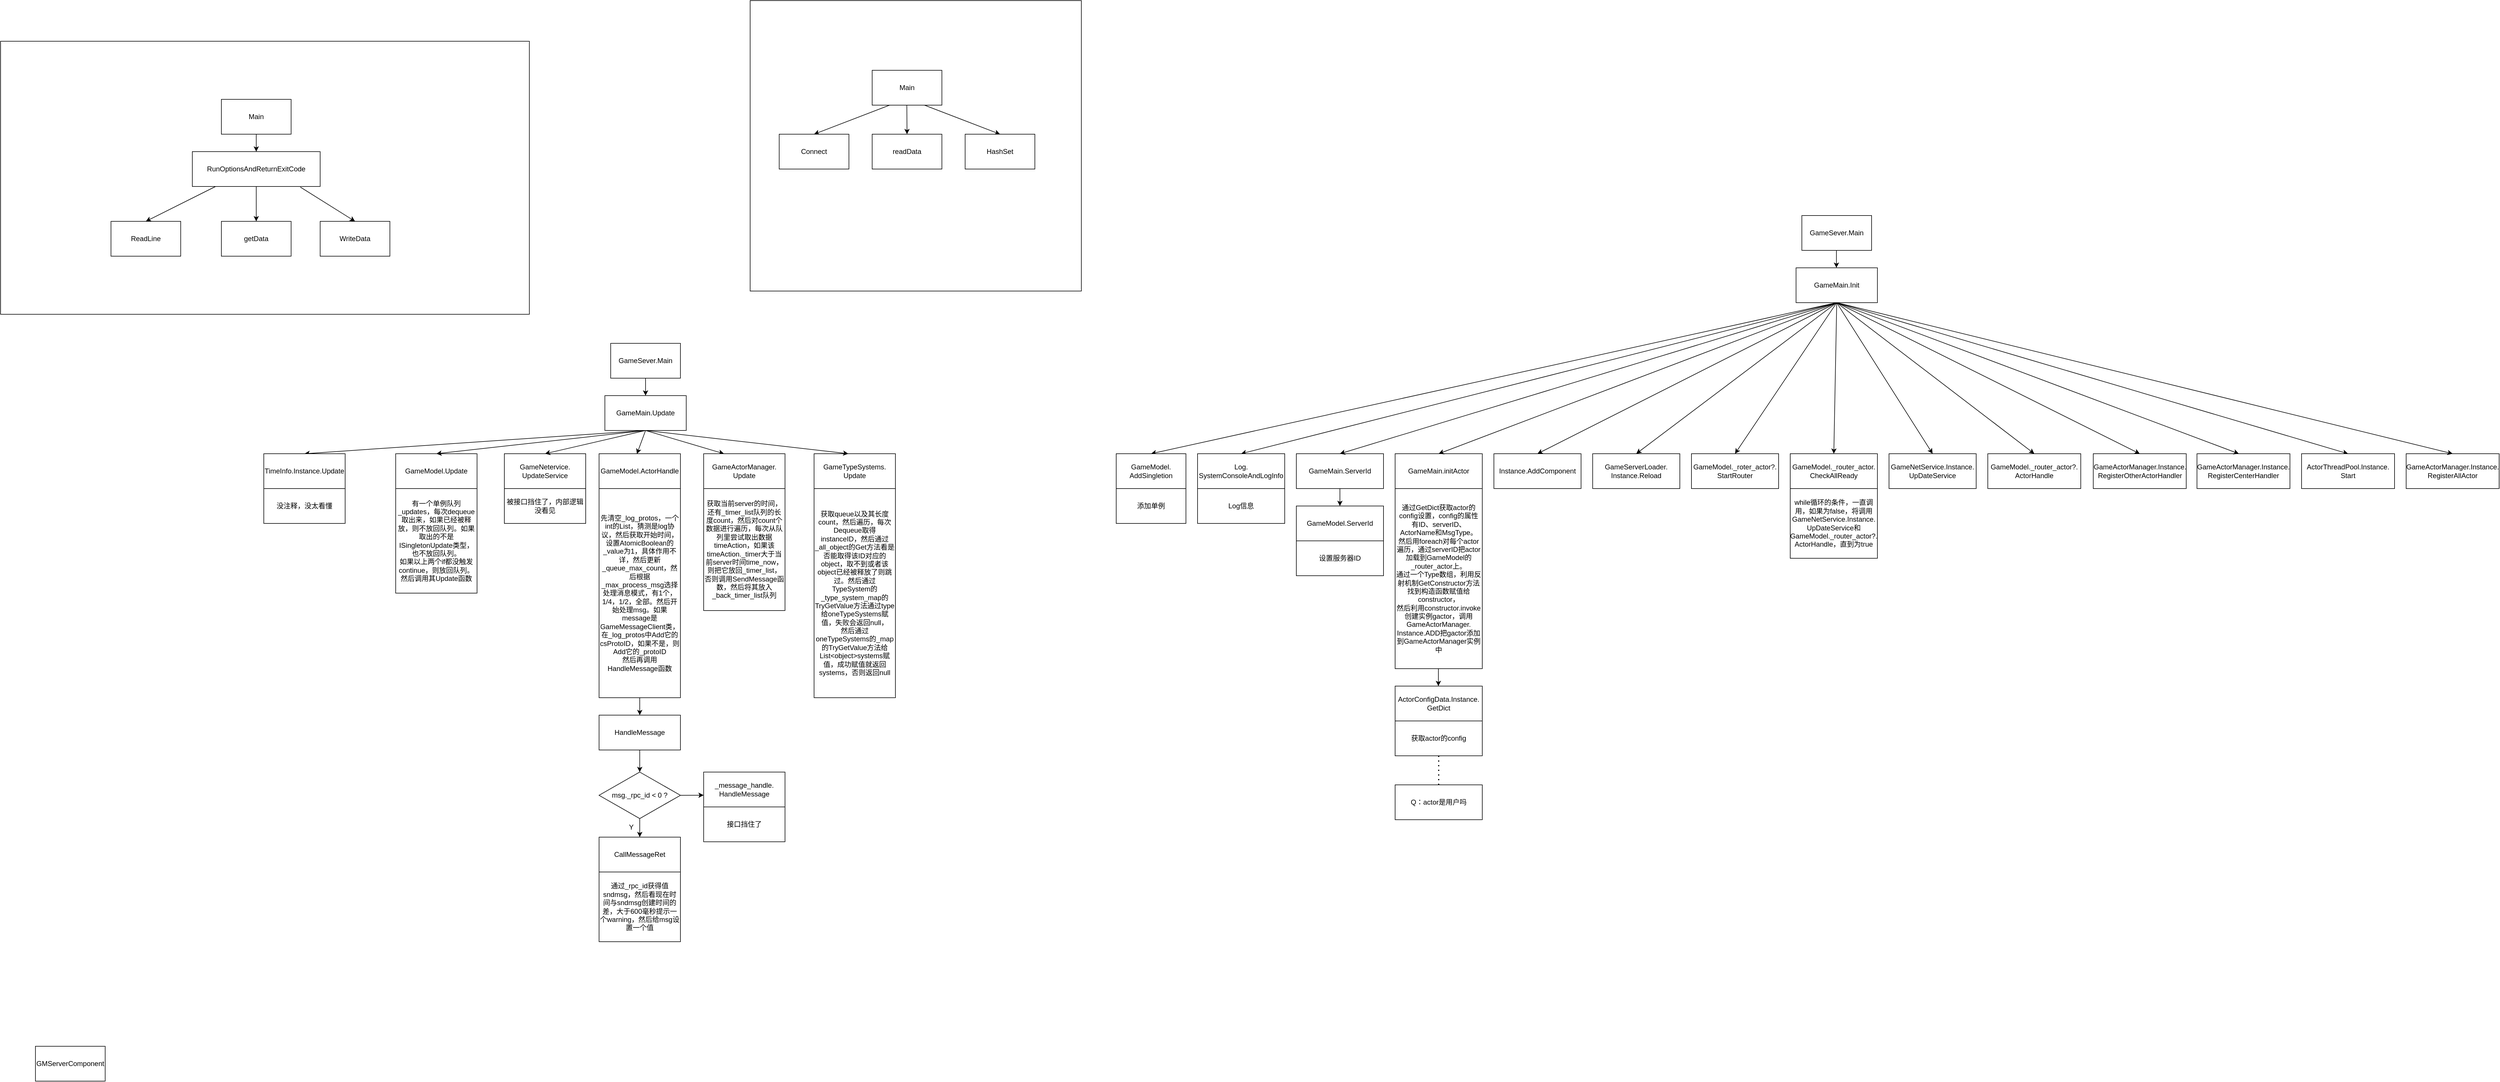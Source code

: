 <mxfile version="21.4.0" type="github">
  <diagram name="第 1 页" id="AkPrUvhRBGIo_sODVcCK">
    <mxGraphModel dx="2067" dy="1951" grid="1" gridSize="10" guides="1" tooltips="1" connect="1" arrows="1" fold="1" page="1" pageScale="1" pageWidth="827" pageHeight="1169" math="0" shadow="0">
      <root>
        <mxCell id="0" />
        <mxCell id="1" parent="0" />
        <mxCell id="agxNZYJJnrSQmRL50gCt-22" value="" style="rounded=0;whiteSpace=wrap;html=1;" parent="1" vertex="1">
          <mxGeometry x="1250" y="-90" width="570" height="500" as="geometry" />
        </mxCell>
        <mxCell id="agxNZYJJnrSQmRL50gCt-10" value="" style="rounded=0;whiteSpace=wrap;html=1;" parent="1" vertex="1">
          <mxGeometry x="-40" y="-20" width="910" height="470" as="geometry" />
        </mxCell>
        <mxCell id="agxNZYJJnrSQmRL50gCt-1" value="Main" style="rounded=0;whiteSpace=wrap;html=1;" parent="1" vertex="1">
          <mxGeometry x="340" y="80" width="120" height="60" as="geometry" />
        </mxCell>
        <mxCell id="agxNZYJJnrSQmRL50gCt-2" value="" style="endArrow=classic;html=1;rounded=0;exitX=0.5;exitY=1;exitDx=0;exitDy=0;" parent="1" source="agxNZYJJnrSQmRL50gCt-1" edge="1">
          <mxGeometry width="50" height="50" relative="1" as="geometry">
            <mxPoint x="390" y="320" as="sourcePoint" />
            <mxPoint x="400" y="170" as="targetPoint" />
          </mxGeometry>
        </mxCell>
        <mxCell id="agxNZYJJnrSQmRL50gCt-3" value="RunOptionsAndReturnExitCode" style="rounded=0;whiteSpace=wrap;html=1;" parent="1" vertex="1">
          <mxGeometry x="290" y="170" width="220" height="60" as="geometry" />
        </mxCell>
        <mxCell id="agxNZYJJnrSQmRL50gCt-4" value="" style="endArrow=classic;html=1;rounded=0;exitX=0.5;exitY=1;exitDx=0;exitDy=0;entryX=0.5;entryY=0;entryDx=0;entryDy=0;" parent="1" target="agxNZYJJnrSQmRL50gCt-5" edge="1">
          <mxGeometry width="50" height="50" relative="1" as="geometry">
            <mxPoint x="330" y="230" as="sourcePoint" />
            <mxPoint x="330" y="260" as="targetPoint" />
          </mxGeometry>
        </mxCell>
        <mxCell id="agxNZYJJnrSQmRL50gCt-5" value="ReadLine" style="rounded=0;whiteSpace=wrap;html=1;" parent="1" vertex="1">
          <mxGeometry x="150" y="290" width="120" height="60" as="geometry" />
        </mxCell>
        <mxCell id="agxNZYJJnrSQmRL50gCt-6" value="getData" style="rounded=0;whiteSpace=wrap;html=1;" parent="1" vertex="1">
          <mxGeometry x="340" y="290" width="120" height="60" as="geometry" />
        </mxCell>
        <mxCell id="agxNZYJJnrSQmRL50gCt-7" value="" style="endArrow=classic;html=1;rounded=0;exitX=0.5;exitY=1;exitDx=0;exitDy=0;entryX=0.5;entryY=0;entryDx=0;entryDy=0;" parent="1" source="agxNZYJJnrSQmRL50gCt-3" target="agxNZYJJnrSQmRL50gCt-6" edge="1">
          <mxGeometry width="50" height="50" relative="1" as="geometry">
            <mxPoint x="560" y="280" as="sourcePoint" />
            <mxPoint x="610" y="230" as="targetPoint" />
          </mxGeometry>
        </mxCell>
        <mxCell id="agxNZYJJnrSQmRL50gCt-8" value="WriteData" style="rounded=0;whiteSpace=wrap;html=1;" parent="1" vertex="1">
          <mxGeometry x="510" y="290" width="120" height="60" as="geometry" />
        </mxCell>
        <mxCell id="agxNZYJJnrSQmRL50gCt-9" value="" style="endArrow=classic;html=1;rounded=0;exitX=0.845;exitY=1.017;exitDx=0;exitDy=0;exitPerimeter=0;entryX=0.5;entryY=0;entryDx=0;entryDy=0;" parent="1" source="agxNZYJJnrSQmRL50gCt-3" target="agxNZYJJnrSQmRL50gCt-8" edge="1">
          <mxGeometry width="50" height="50" relative="1" as="geometry">
            <mxPoint x="650" y="220" as="sourcePoint" />
            <mxPoint x="700" y="170" as="targetPoint" />
          </mxGeometry>
        </mxCell>
        <mxCell id="agxNZYJJnrSQmRL50gCt-11" value="Main" style="rounded=0;whiteSpace=wrap;html=1;" parent="1" vertex="1">
          <mxGeometry x="1460" y="30" width="120" height="60" as="geometry" />
        </mxCell>
        <mxCell id="agxNZYJJnrSQmRL50gCt-12" value="" style="endArrow=classic;html=1;rounded=0;exitX=0.25;exitY=1;exitDx=0;exitDy=0;entryX=0.5;entryY=0;entryDx=0;entryDy=0;" parent="1" source="agxNZYJJnrSQmRL50gCt-11" target="agxNZYJJnrSQmRL50gCt-13" edge="1">
          <mxGeometry width="50" height="50" relative="1" as="geometry">
            <mxPoint x="1780" y="150" as="sourcePoint" />
            <mxPoint x="1520" y="120" as="targetPoint" />
          </mxGeometry>
        </mxCell>
        <mxCell id="agxNZYJJnrSQmRL50gCt-13" value="Connect" style="rounded=0;whiteSpace=wrap;html=1;" parent="1" vertex="1">
          <mxGeometry x="1300" y="140" width="120" height="60" as="geometry" />
        </mxCell>
        <mxCell id="agxNZYJJnrSQmRL50gCt-17" value="" style="endArrow=classic;html=1;rounded=0;exitX=0.5;exitY=1;exitDx=0;exitDy=0;entryX=0.5;entryY=0;entryDx=0;entryDy=0;" parent="1" target="agxNZYJJnrSQmRL50gCt-18" edge="1">
          <mxGeometry width="50" height="50" relative="1" as="geometry">
            <mxPoint x="1519.66" y="90" as="sourcePoint" />
            <mxPoint x="1519.66" y="120" as="targetPoint" />
          </mxGeometry>
        </mxCell>
        <mxCell id="agxNZYJJnrSQmRL50gCt-18" value="readData" style="rounded=0;whiteSpace=wrap;html=1;" parent="1" vertex="1">
          <mxGeometry x="1460" y="140" width="120" height="60" as="geometry" />
        </mxCell>
        <mxCell id="agxNZYJJnrSQmRL50gCt-20" value="" style="endArrow=classic;html=1;rounded=0;exitX=0.75;exitY=1;exitDx=0;exitDy=0;entryX=0.5;entryY=0;entryDx=0;entryDy=0;" parent="1" source="agxNZYJJnrSQmRL50gCt-11" target="agxNZYJJnrSQmRL50gCt-21" edge="1">
          <mxGeometry width="50" height="50" relative="1" as="geometry">
            <mxPoint x="1620" y="90" as="sourcePoint" />
            <mxPoint x="1620" y="120" as="targetPoint" />
          </mxGeometry>
        </mxCell>
        <mxCell id="agxNZYJJnrSQmRL50gCt-21" value="HashSet" style="rounded=0;whiteSpace=wrap;html=1;" parent="1" vertex="1">
          <mxGeometry x="1620" y="140" width="120" height="60" as="geometry" />
        </mxCell>
        <mxCell id="agxNZYJJnrSQmRL50gCt-23" value="GameSever.Main" style="rounded=0;whiteSpace=wrap;html=1;" parent="1" vertex="1">
          <mxGeometry x="1010" y="500" width="120" height="60" as="geometry" />
        </mxCell>
        <mxCell id="agxNZYJJnrSQmRL50gCt-24" value="" style="endArrow=classic;html=1;rounded=0;exitX=0.5;exitY=1;exitDx=0;exitDy=0;" parent="1" source="agxNZYJJnrSQmRL50gCt-23" edge="1">
          <mxGeometry width="50" height="50" relative="1" as="geometry">
            <mxPoint x="1180" y="670" as="sourcePoint" />
            <mxPoint x="1070" y="590" as="targetPoint" />
          </mxGeometry>
        </mxCell>
        <mxCell id="agxNZYJJnrSQmRL50gCt-25" value="GameMain.Update" style="rounded=0;whiteSpace=wrap;html=1;" parent="1" vertex="1">
          <mxGeometry x="1000" y="590" width="140" height="60" as="geometry" />
        </mxCell>
        <mxCell id="agxNZYJJnrSQmRL50gCt-26" value="" style="endArrow=classic;html=1;rounded=0;exitX=0.5;exitY=1;exitDx=0;exitDy=0;entryX=0.5;entryY=0;entryDx=0;entryDy=0;" parent="1" source="agxNZYJJnrSQmRL50gCt-25" target="agxNZYJJnrSQmRL50gCt-27" edge="1">
          <mxGeometry width="50" height="50" relative="1" as="geometry">
            <mxPoint x="1180" y="760" as="sourcePoint" />
            <mxPoint x="1070" y="680" as="targetPoint" />
          </mxGeometry>
        </mxCell>
        <mxCell id="agxNZYJJnrSQmRL50gCt-27" value="TimeInfo.Instance.Update" style="rounded=0;whiteSpace=wrap;html=1;" parent="1" vertex="1">
          <mxGeometry x="413" y="690" width="140" height="60" as="geometry" />
        </mxCell>
        <mxCell id="agxNZYJJnrSQmRL50gCt-31" value="没注释，没太看懂" style="rounded=0;whiteSpace=wrap;html=1;" parent="1" vertex="1">
          <mxGeometry x="413" y="750" width="140" height="60" as="geometry" />
        </mxCell>
        <mxCell id="agxNZYJJnrSQmRL50gCt-33" value="GameModel.Update" style="rounded=0;whiteSpace=wrap;html=1;" parent="1" vertex="1">
          <mxGeometry x="640" y="690" width="140" height="60" as="geometry" />
        </mxCell>
        <mxCell id="agxNZYJJnrSQmRL50gCt-34" value="" style="endArrow=classic;html=1;rounded=0;exitX=0.5;exitY=1;exitDx=0;exitDy=0;entryX=0.5;entryY=0;entryDx=0;entryDy=0;" parent="1" source="agxNZYJJnrSQmRL50gCt-25" target="agxNZYJJnrSQmRL50gCt-33" edge="1">
          <mxGeometry width="50" height="50" relative="1" as="geometry">
            <mxPoint x="1080" y="730" as="sourcePoint" />
            <mxPoint x="1130" y="680" as="targetPoint" />
          </mxGeometry>
        </mxCell>
        <mxCell id="agxNZYJJnrSQmRL50gCt-35" value="有一个单例队列_updates，每次dequeue取出来，如果已经被释放，则不放回队列。如果取出的不是ISingletonUpdate类型，也不放回队列。&lt;br&gt;如果以上两个if都没触发continue，则放回队列。然后调用其Update函数" style="rounded=0;whiteSpace=wrap;html=1;" parent="1" vertex="1">
          <mxGeometry x="640" y="750" width="140" height="180" as="geometry" />
        </mxCell>
        <mxCell id="agxNZYJJnrSQmRL50gCt-36" value="GameNetervice.&lt;br&gt;UpdateService" style="rounded=0;whiteSpace=wrap;html=1;" parent="1" vertex="1">
          <mxGeometry x="827" y="690" width="140" height="60" as="geometry" />
        </mxCell>
        <mxCell id="agxNZYJJnrSQmRL50gCt-37" value="" style="endArrow=classic;html=1;rounded=0;entryX=0.5;entryY=0;entryDx=0;entryDy=0;exitX=0.5;exitY=1;exitDx=0;exitDy=0;" parent="1" source="agxNZYJJnrSQmRL50gCt-25" target="agxNZYJJnrSQmRL50gCt-36" edge="1">
          <mxGeometry width="50" height="50" relative="1" as="geometry">
            <mxPoint x="1030" y="650" as="sourcePoint" />
            <mxPoint x="1260" y="620" as="targetPoint" />
          </mxGeometry>
        </mxCell>
        <mxCell id="agxNZYJJnrSQmRL50gCt-38" value="被接口挡住了，内部逻辑没看见" style="rounded=0;whiteSpace=wrap;html=1;" parent="1" vertex="1">
          <mxGeometry x="827" y="750" width="140" height="60" as="geometry" />
        </mxCell>
        <mxCell id="agxNZYJJnrSQmRL50gCt-39" value="" style="endArrow=classic;html=1;rounded=0;exitX=0.5;exitY=1;exitDx=0;exitDy=0;entryX=0.465;entryY=0.006;entryDx=0;entryDy=0;entryPerimeter=0;" parent="1" source="agxNZYJJnrSQmRL50gCt-25" target="agxNZYJJnrSQmRL50gCt-41" edge="1">
          <mxGeometry width="50" height="50" relative="1" as="geometry">
            <mxPoint x="1120" y="650" as="sourcePoint" />
            <mxPoint x="1330" y="690" as="targetPoint" />
          </mxGeometry>
        </mxCell>
        <mxCell id="agxNZYJJnrSQmRL50gCt-41" value="GameModel.ActorHandle" style="rounded=0;whiteSpace=wrap;html=1;" parent="1" vertex="1">
          <mxGeometry x="990" y="690" width="140" height="60" as="geometry" />
        </mxCell>
        <mxCell id="agxNZYJJnrSQmRL50gCt-43" value="先清空_log_protos，一个int的List，猜测是log协议，然后获取开始时间，设置AtomicBoolean的_value为1，具体作用不详，然后更新_queue_max_count，然后根据_max_process_msg选择处理消息模式，有1个，1/4，1/2，全部。然后开始处理msg。如果message是GameMessageClient类，在_log_protos中Add它的csProtoID，如果不是，则Add它的_protoID&lt;br&gt;然后再调用HandleMessage函数" style="rounded=0;whiteSpace=wrap;html=1;" parent="1" vertex="1">
          <mxGeometry x="990" y="750" width="140" height="360" as="geometry" />
        </mxCell>
        <mxCell id="agxNZYJJnrSQmRL50gCt-44" value="" style="endArrow=classic;html=1;rounded=0;entryX=0.5;entryY=0;entryDx=0;entryDy=0;exitX=0.5;exitY=1;exitDx=0;exitDy=0;" parent="1" source="agxNZYJJnrSQmRL50gCt-43" target="agxNZYJJnrSQmRL50gCt-45" edge="1">
          <mxGeometry width="50" height="50" relative="1" as="geometry">
            <mxPoint x="1050" y="1110" as="sourcePoint" />
            <mxPoint x="980" y="1066" as="targetPoint" />
          </mxGeometry>
        </mxCell>
        <mxCell id="agxNZYJJnrSQmRL50gCt-45" value="HandleMessage" style="rounded=0;whiteSpace=wrap;html=1;" parent="1" vertex="1">
          <mxGeometry x="990" y="1140" width="140" height="60" as="geometry" />
        </mxCell>
        <mxCell id="agxNZYJJnrSQmRL50gCt-46" value="" style="endArrow=classic;html=1;rounded=0;exitX=0.5;exitY=1;exitDx=0;exitDy=0;entryX=0.5;entryY=0;entryDx=0;entryDy=0;" parent="1" source="agxNZYJJnrSQmRL50gCt-45" target="agxNZYJJnrSQmRL50gCt-49" edge="1">
          <mxGeometry width="50" height="50" relative="1" as="geometry">
            <mxPoint x="1010" y="1310" as="sourcePoint" />
            <mxPoint x="1000" y="1240" as="targetPoint" />
          </mxGeometry>
        </mxCell>
        <mxCell id="agxNZYJJnrSQmRL50gCt-49" value="msg._rpc_id &amp;lt; 0 ?" style="rhombus;whiteSpace=wrap;html=1;" parent="1" vertex="1">
          <mxGeometry x="990" y="1238" width="140" height="80" as="geometry" />
        </mxCell>
        <mxCell id="agxNZYJJnrSQmRL50gCt-50" value="" style="endArrow=classic;html=1;rounded=0;exitX=0.5;exitY=1;exitDx=0;exitDy=0;entryX=0.5;entryY=0;entryDx=0;entryDy=0;" parent="1" source="agxNZYJJnrSQmRL50gCt-49" target="agxNZYJJnrSQmRL50gCt-52" edge="1">
          <mxGeometry width="50" height="50" relative="1" as="geometry">
            <mxPoint x="990" y="1390" as="sourcePoint" />
            <mxPoint x="990" y="1360" as="targetPoint" />
          </mxGeometry>
        </mxCell>
        <mxCell id="agxNZYJJnrSQmRL50gCt-51" value="Y" style="text;html=1;align=center;verticalAlign=middle;resizable=0;points=[];autosize=1;strokeColor=none;fillColor=none;" parent="1" vertex="1">
          <mxGeometry x="1030" y="1318" width="30" height="30" as="geometry" />
        </mxCell>
        <mxCell id="agxNZYJJnrSQmRL50gCt-52" value="CallMessageRet" style="rounded=0;whiteSpace=wrap;html=1;" parent="1" vertex="1">
          <mxGeometry x="990" y="1350" width="140" height="60" as="geometry" />
        </mxCell>
        <mxCell id="agxNZYJJnrSQmRL50gCt-53" value="" style="endArrow=classic;html=1;rounded=0;" parent="1" edge="1">
          <mxGeometry width="50" height="50" relative="1" as="geometry">
            <mxPoint x="1130" y="1278" as="sourcePoint" />
            <mxPoint x="1170" y="1277.8" as="targetPoint" />
          </mxGeometry>
        </mxCell>
        <mxCell id="agxNZYJJnrSQmRL50gCt-54" value="_message_handle.&lt;br&gt;HandleMessage" style="rounded=0;whiteSpace=wrap;html=1;" parent="1" vertex="1">
          <mxGeometry x="1170" y="1238" width="140" height="60" as="geometry" />
        </mxCell>
        <mxCell id="agxNZYJJnrSQmRL50gCt-55" value="接口挡住了" style="rounded=0;whiteSpace=wrap;html=1;" parent="1" vertex="1">
          <mxGeometry x="1170" y="1298" width="140" height="60" as="geometry" />
        </mxCell>
        <mxCell id="agxNZYJJnrSQmRL50gCt-56" value="通过_rpc_id获得值sndmsg，然后看现在时间与sndmsg创建时间的差，大于600毫秒提示一个warning，然后给msg设置一个值" style="rounded=0;whiteSpace=wrap;html=1;" parent="1" vertex="1">
          <mxGeometry x="990" y="1410" width="140" height="120" as="geometry" />
        </mxCell>
        <mxCell id="agxNZYJJnrSQmRL50gCt-70" value="" style="endArrow=classic;html=1;rounded=0;entryX=0.25;entryY=0;entryDx=0;entryDy=0;" parent="1" target="agxNZYJJnrSQmRL50gCt-71" edge="1">
          <mxGeometry width="50" height="50" relative="1" as="geometry">
            <mxPoint x="1070" y="650" as="sourcePoint" />
            <mxPoint x="1200" y="680" as="targetPoint" />
          </mxGeometry>
        </mxCell>
        <mxCell id="agxNZYJJnrSQmRL50gCt-71" value="GameActorManager.&lt;br&gt;Update" style="rounded=0;whiteSpace=wrap;html=1;" parent="1" vertex="1">
          <mxGeometry x="1170" y="690" width="140" height="60" as="geometry" />
        </mxCell>
        <mxCell id="agxNZYJJnrSQmRL50gCt-72" value="获取当前server的时间，还有_timer_list队列的长度count，然后对count个数据进行遍历，每次从队列里尝试取出数据timeAction，如果该timeAction._timer大于当前server时间time_now，则把它放回_timer_list，否则调用SendMessage函数，然后将其放入_back_timer_list队列" style="rounded=0;whiteSpace=wrap;html=1;" parent="1" vertex="1">
          <mxGeometry x="1170" y="750" width="140" height="210" as="geometry" />
        </mxCell>
        <mxCell id="EGltKX2aPdwIZXadGuva-1" value="GameTypeSystems.&lt;br&gt;Update" style="rounded=0;whiteSpace=wrap;html=1;" parent="1" vertex="1">
          <mxGeometry x="1360" y="690" width="140" height="60" as="geometry" />
        </mxCell>
        <mxCell id="EGltKX2aPdwIZXadGuva-2" value="" style="endArrow=classic;html=1;rounded=0;entryX=0.421;entryY=0;entryDx=0;entryDy=0;exitX=0.5;exitY=1;exitDx=0;exitDy=0;entryPerimeter=0;" parent="1" source="agxNZYJJnrSQmRL50gCt-25" target="EGltKX2aPdwIZXadGuva-1" edge="1">
          <mxGeometry width="50" height="50" relative="1" as="geometry">
            <mxPoint x="1140" y="630" as="sourcePoint" />
            <mxPoint x="1275" y="670" as="targetPoint" />
          </mxGeometry>
        </mxCell>
        <mxCell id="EGltKX2aPdwIZXadGuva-3" value="获取queue以及其长度count，然后遍历，每次Dequeue取得instanceID，然后通过_all_object的Get方法看是否能取得该ID对应的object，取不到或者该object已经被释放了则跳过。然后通过TypeSystem的_type_system_map的TryGetValue方法通过type给oneTypeSystems赋值，失败会返回null，&lt;br&gt;然后通过oneTypeSystems的_map的TryGetValue方法给List&amp;lt;object&amp;gt;systems赋值，成功赋值就返回systems，否则返回null" style="rounded=0;whiteSpace=wrap;html=1;" parent="1" vertex="1">
          <mxGeometry x="1360" y="750" width="140" height="360" as="geometry" />
        </mxCell>
        <mxCell id="EGltKX2aPdwIZXadGuva-4" value="GMServerComponent" style="rounded=0;whiteSpace=wrap;html=1;" parent="1" vertex="1">
          <mxGeometry x="20" y="1710" width="120" height="60" as="geometry" />
        </mxCell>
        <mxCell id="MWC4nCh9BzGZ-LohU2af-1" value="GameSever.Main" style="rounded=0;whiteSpace=wrap;html=1;" vertex="1" parent="1">
          <mxGeometry x="3060" y="280" width="120" height="60" as="geometry" />
        </mxCell>
        <mxCell id="MWC4nCh9BzGZ-LohU2af-2" value="" style="endArrow=classic;html=1;rounded=0;exitX=0.5;exitY=1;exitDx=0;exitDy=0;" edge="1" parent="1">
          <mxGeometry width="50" height="50" relative="1" as="geometry">
            <mxPoint x="3119.47" y="340" as="sourcePoint" />
            <mxPoint x="3119.47" y="370" as="targetPoint" />
          </mxGeometry>
        </mxCell>
        <mxCell id="MWC4nCh9BzGZ-LohU2af-3" value="GameMain.Init" style="rounded=0;whiteSpace=wrap;html=1;" vertex="1" parent="1">
          <mxGeometry x="3050" y="370" width="140" height="60" as="geometry" />
        </mxCell>
        <mxCell id="MWC4nCh9BzGZ-LohU2af-4" value="" style="endArrow=classic;html=1;rounded=0;exitX=0.5;exitY=1;exitDx=0;exitDy=0;entryX=0.5;entryY=0;entryDx=0;entryDy=0;" edge="1" parent="1" source="MWC4nCh9BzGZ-LohU2af-3" target="MWC4nCh9BzGZ-LohU2af-5">
          <mxGeometry width="50" height="50" relative="1" as="geometry">
            <mxPoint x="1740" y="790" as="sourcePoint" />
            <mxPoint x="1600" y="680" as="targetPoint" />
          </mxGeometry>
        </mxCell>
        <mxCell id="MWC4nCh9BzGZ-LohU2af-5" value="GameModel.&lt;br&gt;AddSingletion" style="rounded=0;whiteSpace=wrap;html=1;" vertex="1" parent="1">
          <mxGeometry x="1880" y="690" width="120" height="60" as="geometry" />
        </mxCell>
        <mxCell id="MWC4nCh9BzGZ-LohU2af-6" value="" style="endArrow=classic;html=1;rounded=0;exitX=0.5;exitY=1;exitDx=0;exitDy=0;entryX=0.5;entryY=0;entryDx=0;entryDy=0;" edge="1" parent="1" source="MWC4nCh9BzGZ-LohU2af-3" target="MWC4nCh9BzGZ-LohU2af-7">
          <mxGeometry width="50" height="50" relative="1" as="geometry">
            <mxPoint x="1860" y="730" as="sourcePoint" />
            <mxPoint x="1720" y="680" as="targetPoint" />
          </mxGeometry>
        </mxCell>
        <mxCell id="MWC4nCh9BzGZ-LohU2af-7" value="Log.&lt;br&gt;SystemConsoleAndLogInfo" style="rounded=0;whiteSpace=wrap;html=1;" vertex="1" parent="1">
          <mxGeometry x="2020" y="690" width="150" height="60" as="geometry" />
        </mxCell>
        <mxCell id="MWC4nCh9BzGZ-LohU2af-10" value="GameMain.ServerId" style="rounded=0;whiteSpace=wrap;html=1;" vertex="1" parent="1">
          <mxGeometry x="2190" y="690" width="150" height="60" as="geometry" />
        </mxCell>
        <mxCell id="MWC4nCh9BzGZ-LohU2af-11" value="" style="endArrow=classic;html=1;rounded=0;entryX=0.5;entryY=0;entryDx=0;entryDy=0;exitX=0.5;exitY=1;exitDx=0;exitDy=0;" edge="1" parent="1" source="MWC4nCh9BzGZ-LohU2af-3" target="MWC4nCh9BzGZ-LohU2af-10">
          <mxGeometry width="50" height="50" relative="1" as="geometry">
            <mxPoint x="2100" y="600" as="sourcePoint" />
            <mxPoint x="1880" y="760" as="targetPoint" />
          </mxGeometry>
        </mxCell>
        <mxCell id="MWC4nCh9BzGZ-LohU2af-16" value="" style="endArrow=classic;html=1;rounded=0;exitX=0.5;exitY=1;exitDx=0;exitDy=0;entryX=0.5;entryY=0;entryDx=0;entryDy=0;" edge="1" parent="1" source="MWC4nCh9BzGZ-LohU2af-10" target="MWC4nCh9BzGZ-LohU2af-17">
          <mxGeometry width="50" height="50" relative="1" as="geometry">
            <mxPoint x="1920" y="820" as="sourcePoint" />
            <mxPoint x="1915" y="780" as="targetPoint" />
          </mxGeometry>
        </mxCell>
        <mxCell id="MWC4nCh9BzGZ-LohU2af-17" value="GameModel.ServerId" style="rounded=0;whiteSpace=wrap;html=1;" vertex="1" parent="1">
          <mxGeometry x="2190" y="780" width="150" height="60" as="geometry" />
        </mxCell>
        <mxCell id="MWC4nCh9BzGZ-LohU2af-18" value="设置服务器ID" style="rounded=0;whiteSpace=wrap;html=1;" vertex="1" parent="1">
          <mxGeometry x="2190" y="840" width="150" height="60" as="geometry" />
        </mxCell>
        <mxCell id="MWC4nCh9BzGZ-LohU2af-19" value="添加单例" style="rounded=0;whiteSpace=wrap;html=1;" vertex="1" parent="1">
          <mxGeometry x="1880" y="750" width="120" height="60" as="geometry" />
        </mxCell>
        <mxCell id="MWC4nCh9BzGZ-LohU2af-20" value="GameMain.initActor" style="rounded=0;whiteSpace=wrap;html=1;" vertex="1" parent="1">
          <mxGeometry x="2360" y="690" width="150" height="60" as="geometry" />
        </mxCell>
        <mxCell id="MWC4nCh9BzGZ-LohU2af-21" value="" style="endArrow=classic;html=1;rounded=0;entryX=0.5;entryY=0;entryDx=0;entryDy=0;exitX=0.5;exitY=1;exitDx=0;exitDy=0;" edge="1" parent="1" source="MWC4nCh9BzGZ-LohU2af-3" target="MWC4nCh9BzGZ-LohU2af-20">
          <mxGeometry width="50" height="50" relative="1" as="geometry">
            <mxPoint x="1920" y="640" as="sourcePoint" />
            <mxPoint x="2325" y="670" as="targetPoint" />
          </mxGeometry>
        </mxCell>
        <mxCell id="MWC4nCh9BzGZ-LohU2af-24" value="" style="endArrow=classic;html=1;rounded=0;entryX=0.5;entryY=0;entryDx=0;entryDy=0;exitX=0.5;exitY=1;exitDx=0;exitDy=0;" edge="1" parent="1" source="MWC4nCh9BzGZ-LohU2af-3" target="MWC4nCh9BzGZ-LohU2af-25">
          <mxGeometry width="50" height="50" relative="1" as="geometry">
            <mxPoint x="2100" y="600" as="sourcePoint" />
            <mxPoint x="2580" y="680" as="targetPoint" />
          </mxGeometry>
        </mxCell>
        <mxCell id="MWC4nCh9BzGZ-LohU2af-25" value="Instance.AddComponent" style="rounded=0;whiteSpace=wrap;html=1;" vertex="1" parent="1">
          <mxGeometry x="2530" y="690" width="150" height="60" as="geometry" />
        </mxCell>
        <mxCell id="MWC4nCh9BzGZ-LohU2af-26" value="" style="endArrow=classic;html=1;rounded=0;exitX=0.5;exitY=1;exitDx=0;exitDy=0;entryX=0.5;entryY=0;entryDx=0;entryDy=0;" edge="1" parent="1" source="MWC4nCh9BzGZ-LohU2af-3" target="MWC4nCh9BzGZ-LohU2af-27">
          <mxGeometry width="50" height="50" relative="1" as="geometry">
            <mxPoint x="2210" y="590" as="sourcePoint" />
            <mxPoint x="2750" y="690" as="targetPoint" />
          </mxGeometry>
        </mxCell>
        <mxCell id="MWC4nCh9BzGZ-LohU2af-27" value="GameServerLoader.&lt;br&gt;Instance.Reload" style="rounded=0;whiteSpace=wrap;html=1;" vertex="1" parent="1">
          <mxGeometry x="2700" y="690" width="150" height="60" as="geometry" />
        </mxCell>
        <mxCell id="MWC4nCh9BzGZ-LohU2af-28" value="" style="endArrow=classic;html=1;rounded=0;exitX=0.5;exitY=1;exitDx=0;exitDy=0;entryX=0.5;entryY=0;entryDx=0;entryDy=0;" edge="1" parent="1" source="MWC4nCh9BzGZ-LohU2af-3" target="MWC4nCh9BzGZ-LohU2af-29">
          <mxGeometry width="50" height="50" relative="1" as="geometry">
            <mxPoint x="2230" y="600" as="sourcePoint" />
            <mxPoint x="2920" y="680" as="targetPoint" />
          </mxGeometry>
        </mxCell>
        <mxCell id="MWC4nCh9BzGZ-LohU2af-29" value="GameModel._roter_actor?.&lt;br&gt;StartRouter" style="rounded=0;whiteSpace=wrap;html=1;" vertex="1" parent="1">
          <mxGeometry x="2870" y="690" width="150" height="60" as="geometry" />
        </mxCell>
        <mxCell id="MWC4nCh9BzGZ-LohU2af-30" value="" style="endArrow=classic;html=1;rounded=0;exitX=0.5;exitY=1;exitDx=0;exitDy=0;entryX=0.5;entryY=0;entryDx=0;entryDy=0;" edge="1" parent="1" source="MWC4nCh9BzGZ-LohU2af-3" target="MWC4nCh9BzGZ-LohU2af-31">
          <mxGeometry width="50" height="50" relative="1" as="geometry">
            <mxPoint x="2470" y="600" as="sourcePoint" />
            <mxPoint x="3090" y="680" as="targetPoint" />
          </mxGeometry>
        </mxCell>
        <mxCell id="MWC4nCh9BzGZ-LohU2af-31" value="GameModel._router_actor.&lt;br&gt;CheckAllReady" style="rounded=0;whiteSpace=wrap;html=1;" vertex="1" parent="1">
          <mxGeometry x="3040" y="690" width="150" height="60" as="geometry" />
        </mxCell>
        <mxCell id="MWC4nCh9BzGZ-LohU2af-34" value="while循环的条件，一直调用，如果为false，将调用GameNetService.Instance.&lt;br&gt;UpDateService和GameModel._router_actor?.&lt;br&gt;ActorHandle，直到为true" style="rounded=0;whiteSpace=wrap;html=1;" vertex="1" parent="1">
          <mxGeometry x="3040" y="750" width="150" height="120" as="geometry" />
        </mxCell>
        <mxCell id="MWC4nCh9BzGZ-LohU2af-35" value="" style="endArrow=classic;html=1;rounded=0;exitX=0.5;exitY=1;exitDx=0;exitDy=0;entryX=0.5;entryY=0;entryDx=0;entryDy=0;" edge="1" parent="1" source="MWC4nCh9BzGZ-LohU2af-3" target="MWC4nCh9BzGZ-LohU2af-36">
          <mxGeometry width="50" height="50" relative="1" as="geometry">
            <mxPoint x="2690" y="650" as="sourcePoint" />
            <mxPoint x="3260" y="680" as="targetPoint" />
          </mxGeometry>
        </mxCell>
        <mxCell id="MWC4nCh9BzGZ-LohU2af-36" value="GameNetService.Instance.&lt;br style=&quot;border-color: var(--border-color);&quot;&gt;UpDateService" style="rounded=0;whiteSpace=wrap;html=1;" vertex="1" parent="1">
          <mxGeometry x="3210" y="690" width="150" height="60" as="geometry" />
        </mxCell>
        <mxCell id="MWC4nCh9BzGZ-LohU2af-38" value="GameModel._router_actor?.&lt;br style=&quot;border-color: var(--border-color);&quot;&gt;&lt;span style=&quot;border-color: var(--border-color);&quot;&gt;ActorHandle&lt;/span&gt;" style="rounded=0;whiteSpace=wrap;html=1;" vertex="1" parent="1">
          <mxGeometry x="3380" y="690" width="160" height="60" as="geometry" />
        </mxCell>
        <mxCell id="MWC4nCh9BzGZ-LohU2af-39" value="" style="endArrow=classic;html=1;rounded=0;exitX=0.5;exitY=1;exitDx=0;exitDy=0;entryX=0.5;entryY=0;entryDx=0;entryDy=0;" edge="1" parent="1" source="MWC4nCh9BzGZ-LohU2af-3" target="MWC4nCh9BzGZ-LohU2af-38">
          <mxGeometry width="50" height="50" relative="1" as="geometry">
            <mxPoint x="2805" y="540" as="sourcePoint" />
            <mxPoint x="3380" y="660" as="targetPoint" />
          </mxGeometry>
        </mxCell>
        <mxCell id="MWC4nCh9BzGZ-LohU2af-40" value="GameActorManager.Instance.&lt;br&gt;RegisterOtherActorHandler" style="rounded=0;whiteSpace=wrap;html=1;" vertex="1" parent="1">
          <mxGeometry x="3561.5" y="690" width="160" height="60" as="geometry" />
        </mxCell>
        <mxCell id="MWC4nCh9BzGZ-LohU2af-41" value="GameActorManager.Instance.&lt;br style=&quot;border-color: var(--border-color);&quot;&gt;RegisterCenterHandler" style="rounded=0;whiteSpace=wrap;html=1;" vertex="1" parent="1">
          <mxGeometry x="3740" y="690" width="160" height="60" as="geometry" />
        </mxCell>
        <mxCell id="MWC4nCh9BzGZ-LohU2af-42" value="" style="endArrow=classic;html=1;rounded=0;exitX=0.5;exitY=1;exitDx=0;exitDy=0;entryX=0.5;entryY=0;entryDx=0;entryDy=0;" edge="1" parent="1" source="MWC4nCh9BzGZ-LohU2af-3" target="MWC4nCh9BzGZ-LohU2af-40">
          <mxGeometry width="50" height="50" relative="1" as="geometry">
            <mxPoint x="2880" y="570" as="sourcePoint" />
            <mxPoint x="3630" y="690" as="targetPoint" />
          </mxGeometry>
        </mxCell>
        <mxCell id="MWC4nCh9BzGZ-LohU2af-43" value="" style="endArrow=classic;html=1;rounded=0;exitX=0.5;exitY=1;exitDx=0;exitDy=0;" edge="1" parent="1" source="MWC4nCh9BzGZ-LohU2af-3">
          <mxGeometry width="50" height="50" relative="1" as="geometry">
            <mxPoint x="2880" y="570" as="sourcePoint" />
            <mxPoint x="3812" y="690" as="targetPoint" />
          </mxGeometry>
        </mxCell>
        <mxCell id="MWC4nCh9BzGZ-LohU2af-44" value="" style="endArrow=classic;html=1;rounded=0;exitX=0.5;exitY=1;exitDx=0;exitDy=0;entryX=0.5;entryY=0;entryDx=0;entryDy=0;" edge="1" parent="1" source="MWC4nCh9BzGZ-LohU2af-3" target="MWC4nCh9BzGZ-LohU2af-45">
          <mxGeometry width="50" height="50" relative="1" as="geometry">
            <mxPoint x="3490" y="555" as="sourcePoint" />
            <mxPoint x="3973.158" y="680" as="targetPoint" />
          </mxGeometry>
        </mxCell>
        <mxCell id="MWC4nCh9BzGZ-LohU2af-45" value="ActorThreadPool.Instance.&lt;br&gt;Start" style="rounded=0;whiteSpace=wrap;html=1;" vertex="1" parent="1">
          <mxGeometry x="3920" y="690" width="160" height="60" as="geometry" />
        </mxCell>
        <mxCell id="MWC4nCh9BzGZ-LohU2af-46" value="GameActorManager.Instance.&lt;br&gt;RegisterAllActor" style="rounded=0;whiteSpace=wrap;html=1;" vertex="1" parent="1">
          <mxGeometry x="4100" y="690" width="160" height="60" as="geometry" />
        </mxCell>
        <mxCell id="MWC4nCh9BzGZ-LohU2af-47" value="" style="endArrow=classic;html=1;rounded=0;exitX=0.5;exitY=1;exitDx=0;exitDy=0;entryX=0.5;entryY=0;entryDx=0;entryDy=0;" edge="1" parent="1" source="MWC4nCh9BzGZ-LohU2af-3" target="MWC4nCh9BzGZ-LohU2af-46">
          <mxGeometry width="50" height="50" relative="1" as="geometry">
            <mxPoint x="3020" y="390" as="sourcePoint" />
            <mxPoint x="4090" y="660" as="targetPoint" />
          </mxGeometry>
        </mxCell>
        <mxCell id="MWC4nCh9BzGZ-LohU2af-48" value="Log信息" style="rounded=0;whiteSpace=wrap;html=1;" vertex="1" parent="1">
          <mxGeometry x="2020" y="750" width="150" height="60" as="geometry" />
        </mxCell>
        <mxCell id="MWC4nCh9BzGZ-LohU2af-50" value="ActorConfigData.Instance.&lt;br&gt;GetDict" style="rounded=0;whiteSpace=wrap;html=1;" vertex="1" parent="1">
          <mxGeometry x="2360" y="1090" width="150" height="60" as="geometry" />
        </mxCell>
        <mxCell id="MWC4nCh9BzGZ-LohU2af-51" value="获取actor的config" style="rounded=0;whiteSpace=wrap;html=1;" vertex="1" parent="1">
          <mxGeometry x="2360" y="1150" width="150" height="60" as="geometry" />
        </mxCell>
        <mxCell id="MWC4nCh9BzGZ-LohU2af-52" value="通过GetDict获取actor的config设置，config的属性有ID、serverID、ActorName和MsgType。&lt;br&gt;然后用foreach对每个actor遍历，通过serverID把actor加载到GameModel的_router_actor上。&lt;br&gt;通过一个Type数组，利用反射机制GetConstructor方法找到构造函数赋值给constructor，&lt;br&gt;然后利用constructor.invoke创建实例gactor，调用GameActorManager.&lt;br&gt;Instance.ADD把gactor添加到GameActorManager实例中" style="rounded=0;whiteSpace=wrap;html=1;" vertex="1" parent="1">
          <mxGeometry x="2360" y="750" width="150" height="310" as="geometry" />
        </mxCell>
        <mxCell id="MWC4nCh9BzGZ-LohU2af-53" value="" style="endArrow=classic;html=1;rounded=0;exitX=0.5;exitY=1;exitDx=0;exitDy=0;entryX=0.5;entryY=0;entryDx=0;entryDy=0;" edge="1" parent="1">
          <mxGeometry width="50" height="50" relative="1" as="geometry">
            <mxPoint x="2434.47" y="1060" as="sourcePoint" />
            <mxPoint x="2434.47" y="1090" as="targetPoint" />
          </mxGeometry>
        </mxCell>
        <mxCell id="MWC4nCh9BzGZ-LohU2af-54" value="" style="endArrow=none;dashed=1;html=1;dashPattern=1 3;strokeWidth=2;rounded=0;entryX=0.5;entryY=1;entryDx=0;entryDy=0;" edge="1" parent="1" target="MWC4nCh9BzGZ-LohU2af-51">
          <mxGeometry width="50" height="50" relative="1" as="geometry">
            <mxPoint x="2435" y="1260" as="sourcePoint" />
            <mxPoint x="2430" y="1220" as="targetPoint" />
          </mxGeometry>
        </mxCell>
        <mxCell id="MWC4nCh9BzGZ-LohU2af-55" value="Q：actor是用户吗&lt;br&gt;" style="rounded=0;whiteSpace=wrap;html=1;" vertex="1" parent="1">
          <mxGeometry x="2360" y="1260" width="150" height="60" as="geometry" />
        </mxCell>
      </root>
    </mxGraphModel>
  </diagram>
</mxfile>
